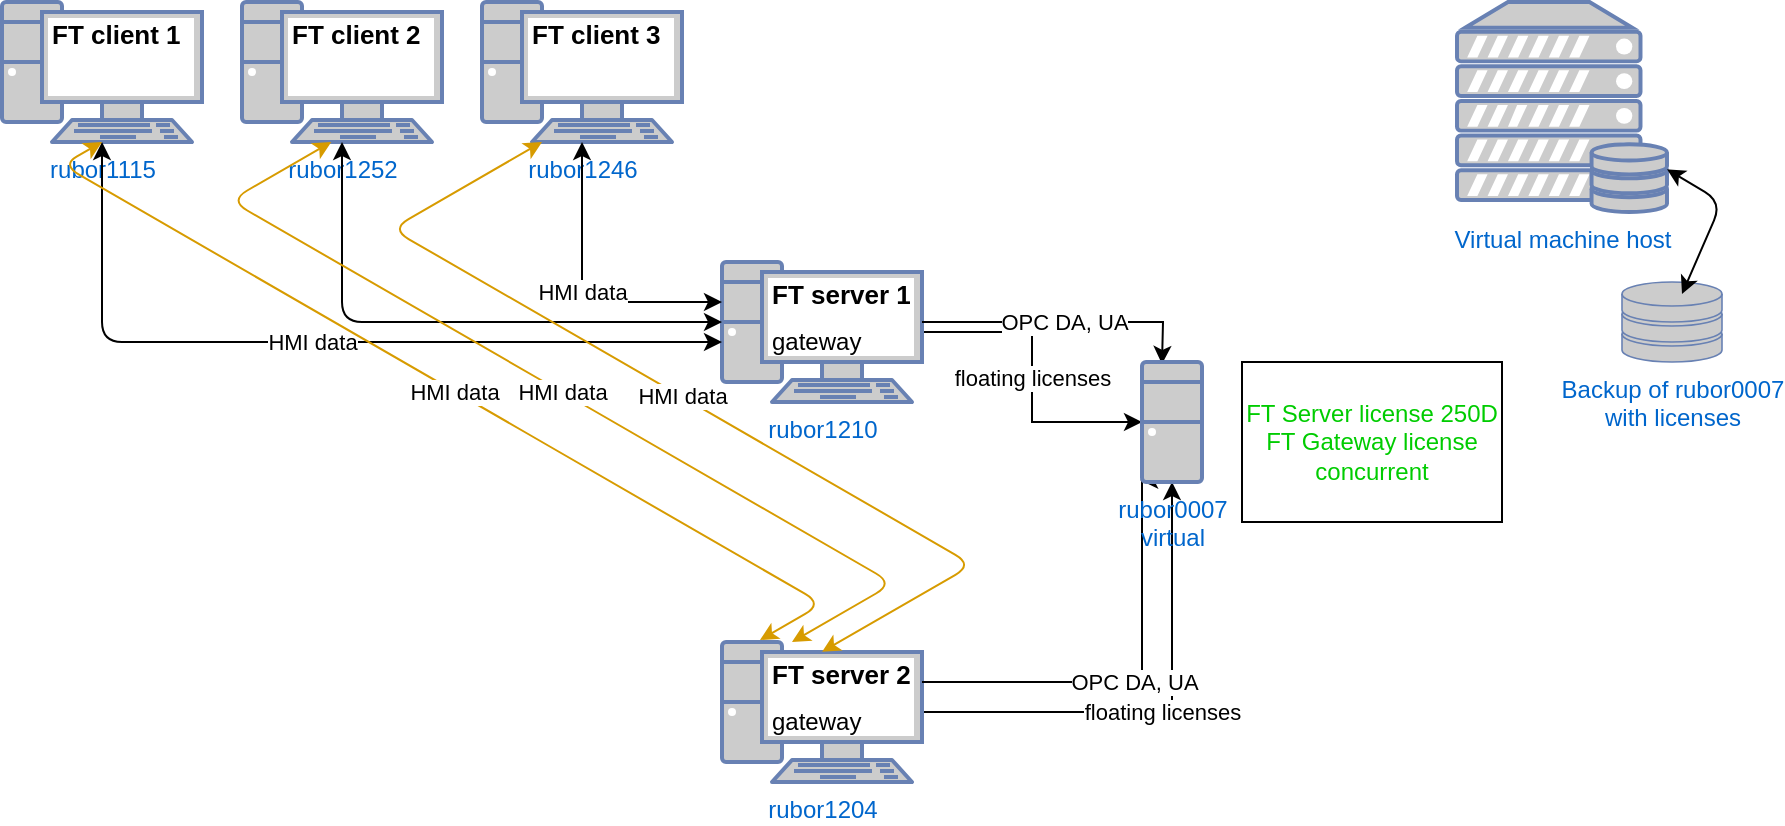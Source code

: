 <mxfile version="15.1.2" type="github">
  <diagram name="Page-1" id="bfe91b75-5d2c-26a0-9c1d-138518896778">
    <mxGraphModel dx="1021" dy="567" grid="1" gridSize="10" guides="1" tooltips="1" connect="1" arrows="1" fold="1" page="1" pageScale="1" pageWidth="1100" pageHeight="850" background="none" math="0" shadow="0">
      <root>
        <mxCell id="0" />
        <mxCell id="1" parent="0" />
        <mxCell id="Ibl4KBg3pUFjMcp_VhZQ-12" value="&lt;font color=&quot;#00cc00&quot;&gt;FT Server license 250D&lt;br&gt;FT Gateway license concurrent&lt;/font&gt;" style="rounded=0;whiteSpace=wrap;html=1;" vertex="1" parent="1">
          <mxGeometry x="770" y="490" width="130" height="80" as="geometry" />
        </mxCell>
        <mxCell id="7c3789c024ecab99-1" value="rubor1115&lt;br&gt;" style="fontColor=#0066CC;verticalAlign=top;verticalLabelPosition=bottom;labelPosition=center;align=center;html=1;fillColor=#CCCCCC;strokeColor=#6881B3;gradientColor=none;gradientDirection=north;strokeWidth=2;shape=mxgraph.networks.pc;rounded=0;shadow=0;comic=0;" parent="1" vertex="1">
          <mxGeometry x="150.0" y="310" width="100" height="70" as="geometry" />
        </mxCell>
        <mxCell id="7c3789c024ecab99-2" value="rubor1252" style="fontColor=#0066CC;verticalAlign=top;verticalLabelPosition=bottom;labelPosition=center;align=center;html=1;fillColor=#CCCCCC;strokeColor=#6881B3;gradientColor=none;gradientDirection=north;strokeWidth=2;shape=mxgraph.networks.pc;rounded=0;shadow=0;comic=0;" parent="1" vertex="1">
          <mxGeometry x="270.0" y="310" width="100" height="70" as="geometry" />
        </mxCell>
        <mxCell id="7c3789c024ecab99-3" value="rubor1246&lt;br&gt;" style="fontColor=#0066CC;verticalAlign=top;verticalLabelPosition=bottom;labelPosition=center;align=center;html=1;fillColor=#CCCCCC;strokeColor=#6881B3;gradientColor=none;gradientDirection=north;strokeWidth=2;shape=mxgraph.networks.pc;rounded=0;shadow=0;comic=0;" parent="1" vertex="1">
          <mxGeometry x="390.0" y="310" width="100" height="70" as="geometry" />
        </mxCell>
        <mxCell id="Ibl4KBg3pUFjMcp_VhZQ-11" value="floating licenses" style="edgeStyle=orthogonalEdgeStyle;rounded=0;orthogonalLoop=1;jettySize=auto;html=1;entryX=0;entryY=0.5;entryDx=0;entryDy=0;entryPerimeter=0;" edge="1" parent="1" source="7c3789c024ecab99-4" target="Ibl4KBg3pUFjMcp_VhZQ-35">
          <mxGeometry relative="1" as="geometry">
            <mxPoint x="710.0" y="525" as="targetPoint" />
          </mxGeometry>
        </mxCell>
        <mxCell id="7c3789c024ecab99-4" value="rubor1210&lt;br&gt;" style="fontColor=#0066CC;verticalAlign=top;verticalLabelPosition=bottom;labelPosition=center;align=center;html=1;fillColor=#CCCCCC;strokeColor=#6881B3;gradientColor=none;gradientDirection=north;strokeWidth=2;shape=mxgraph.networks.pc;rounded=0;shadow=0;comic=0;" parent="1" vertex="1">
          <mxGeometry x="510.0" y="440" width="100" height="70" as="geometry" />
        </mxCell>
        <mxCell id="7c3789c024ecab99-58" value="Virtual machine host" style="fontColor=#0066CC;verticalAlign=top;verticalLabelPosition=bottom;labelPosition=center;align=center;html=1;fillColor=#CCCCCC;strokeColor=#6881B3;gradientColor=none;gradientDirection=north;strokeWidth=2;shape=mxgraph.networks.server_storage;rounded=0;shadow=0;comic=0;" parent="1" vertex="1">
          <mxGeometry x="877.5" y="310" width="105" height="105" as="geometry" />
        </mxCell>
        <mxCell id="Ibl4KBg3pUFjMcp_VhZQ-9" value="floating licenses" style="edgeStyle=orthogonalEdgeStyle;rounded=0;orthogonalLoop=1;jettySize=auto;html=1;" edge="1" parent="1" source="Ibl4KBg3pUFjMcp_VhZQ-6" target="Ibl4KBg3pUFjMcp_VhZQ-35">
          <mxGeometry relative="1" as="geometry">
            <mxPoint x="760.0" y="580" as="targetPoint" />
          </mxGeometry>
        </mxCell>
        <mxCell id="Ibl4KBg3pUFjMcp_VhZQ-6" value="rubor1204" style="fontColor=#0066CC;verticalAlign=top;verticalLabelPosition=bottom;labelPosition=center;align=center;html=1;fillColor=#CCCCCC;strokeColor=#6881B3;gradientColor=none;gradientDirection=north;strokeWidth=2;shape=mxgraph.networks.pc;rounded=0;shadow=0;comic=0;" vertex="1" parent="1">
          <mxGeometry x="510.0" y="630" width="100" height="70" as="geometry" />
        </mxCell>
        <mxCell id="Ibl4KBg3pUFjMcp_VhZQ-16" value="&lt;h1 style=&quot;font-size: 13px&quot;&gt;FT client 3&lt;/h1&gt;" style="text;html=1;strokeColor=none;fillColor=none;spacing=5;spacingTop=-20;whiteSpace=wrap;overflow=hidden;rounded=0;" vertex="1" parent="1">
          <mxGeometry x="410" y="320" width="80" height="30" as="geometry" />
        </mxCell>
        <mxCell id="Ibl4KBg3pUFjMcp_VhZQ-17" value="&lt;h1 style=&quot;font-size: 13px&quot;&gt;FT client 2&lt;/h1&gt;" style="text;html=1;strokeColor=none;fillColor=none;spacing=5;spacingTop=-20;whiteSpace=wrap;overflow=hidden;rounded=0;" vertex="1" parent="1">
          <mxGeometry x="290" y="320" width="80" height="30" as="geometry" />
        </mxCell>
        <mxCell id="Ibl4KBg3pUFjMcp_VhZQ-18" value="&lt;h1 style=&quot;font-size: 13px&quot;&gt;FT client 1&lt;/h1&gt;" style="text;html=1;strokeColor=none;fillColor=none;spacing=5;spacingTop=-20;whiteSpace=wrap;overflow=hidden;rounded=0;" vertex="1" parent="1">
          <mxGeometry x="170" y="320" width="80" height="30" as="geometry" />
        </mxCell>
        <mxCell id="Ibl4KBg3pUFjMcp_VhZQ-21" value="OPC DA, UA" style="edgeStyle=orthogonalEdgeStyle;rounded=0;orthogonalLoop=1;jettySize=auto;html=1;entryX=0.2;entryY=0.014;entryDx=0;entryDy=0;entryPerimeter=0;" edge="1" parent="1" source="Ibl4KBg3pUFjMcp_VhZQ-19">
          <mxGeometry relative="1" as="geometry">
            <mxPoint x="730.0" y="490.98" as="targetPoint" />
          </mxGeometry>
        </mxCell>
        <mxCell id="Ibl4KBg3pUFjMcp_VhZQ-19" value="&lt;h1 style=&quot;font-size: 13px&quot;&gt;FT server 1&lt;/h1&gt;&lt;div&gt;gateway&lt;/div&gt;" style="text;html=1;strokeColor=none;fillColor=none;spacing=5;spacingTop=-20;whiteSpace=wrap;overflow=hidden;rounded=0;" vertex="1" parent="1">
          <mxGeometry x="530" y="450" width="80" height="40" as="geometry" />
        </mxCell>
        <mxCell id="Ibl4KBg3pUFjMcp_VhZQ-22" value="OPC DA, UA" style="edgeStyle=orthogonalEdgeStyle;rounded=0;orthogonalLoop=1;jettySize=auto;html=1;entryX=0.09;entryY=0.843;entryDx=0;entryDy=0;entryPerimeter=0;" edge="1" parent="1" source="Ibl4KBg3pUFjMcp_VhZQ-20">
          <mxGeometry relative="1" as="geometry">
            <mxPoint x="719.0" y="549.01" as="targetPoint" />
            <Array as="points">
              <mxPoint x="720" y="650" />
            </Array>
          </mxGeometry>
        </mxCell>
        <mxCell id="Ibl4KBg3pUFjMcp_VhZQ-20" value="&lt;h1 style=&quot;font-size: 13px&quot;&gt;FT server 2&lt;/h1&gt;&lt;div&gt;gateway&lt;/div&gt;" style="text;html=1;strokeColor=none;fillColor=none;spacing=5;spacingTop=-20;whiteSpace=wrap;overflow=hidden;rounded=0;" vertex="1" parent="1">
          <mxGeometry x="530" y="640" width="80" height="40" as="geometry" />
        </mxCell>
        <mxCell id="Ibl4KBg3pUFjMcp_VhZQ-26" value="HMI data" style="endArrow=classic;startArrow=classic;html=1;entryX=0.5;entryY=1;entryDx=0;entryDy=0;entryPerimeter=0;" edge="1" parent="1" target="7c3789c024ecab99-3">
          <mxGeometry width="50" height="50" relative="1" as="geometry">
            <mxPoint x="510" y="460" as="sourcePoint" />
            <mxPoint x="540" y="420" as="targetPoint" />
            <Array as="points">
              <mxPoint x="440" y="460" />
            </Array>
          </mxGeometry>
        </mxCell>
        <mxCell id="Ibl4KBg3pUFjMcp_VhZQ-28" value="" style="endArrow=classic;startArrow=classic;html=1;entryX=0.5;entryY=1;entryDx=0;entryDy=0;entryPerimeter=0;" edge="1" parent="1" target="7c3789c024ecab99-2">
          <mxGeometry width="50" height="50" relative="1" as="geometry">
            <mxPoint x="510" y="470" as="sourcePoint" />
            <mxPoint x="540" y="420" as="targetPoint" />
            <Array as="points">
              <mxPoint x="320" y="470" />
            </Array>
          </mxGeometry>
        </mxCell>
        <mxCell id="Ibl4KBg3pUFjMcp_VhZQ-29" value="HMI data" style="endArrow=classic;startArrow=classic;html=1;entryX=0.5;entryY=1;entryDx=0;entryDy=0;entryPerimeter=0;" edge="1" parent="1" target="7c3789c024ecab99-1">
          <mxGeometry width="50" height="50" relative="1" as="geometry">
            <mxPoint x="510" y="480" as="sourcePoint" />
            <mxPoint x="540" y="420" as="targetPoint" />
            <Array as="points">
              <mxPoint x="200" y="480" />
            </Array>
          </mxGeometry>
        </mxCell>
        <mxCell id="Ibl4KBg3pUFjMcp_VhZQ-30" value="Backup of rubor0007&lt;br&gt;with licenses" style="fontColor=#0066CC;verticalAlign=top;verticalLabelPosition=bottom;labelPosition=center;align=center;html=1;outlineConnect=0;fillColor=#CCCCCC;strokeColor=#6881B3;gradientColor=none;gradientDirection=north;strokeWidth=2;shape=mxgraph.networks.storage;" vertex="1" parent="1">
          <mxGeometry x="960" y="450" width="50" height="40" as="geometry" />
        </mxCell>
        <mxCell id="Ibl4KBg3pUFjMcp_VhZQ-31" value="" style="endArrow=classic;startArrow=classic;html=1;" edge="1" parent="1" target="7c3789c024ecab99-58">
          <mxGeometry width="50" height="50" relative="1" as="geometry">
            <mxPoint x="990" y="456" as="sourcePoint" />
            <mxPoint x="760" y="500" as="targetPoint" />
            <Array as="points">
              <mxPoint x="1010" y="410" />
            </Array>
          </mxGeometry>
        </mxCell>
        <mxCell id="Ibl4KBg3pUFjMcp_VhZQ-32" value="HMI data" style="endArrow=classic;startArrow=classic;html=1;edgeStyle=isometricEdgeStyle;exitX=0.5;exitY=0.07;exitDx=0;exitDy=0;exitPerimeter=0;fillColor=#ffe6cc;strokeColor=#d79b00;" edge="1" parent="1" source="Ibl4KBg3pUFjMcp_VhZQ-6">
          <mxGeometry width="50" height="50" relative="1" as="geometry">
            <mxPoint x="480" y="570" as="sourcePoint" />
            <mxPoint x="420" y="380" as="targetPoint" />
          </mxGeometry>
        </mxCell>
        <mxCell id="Ibl4KBg3pUFjMcp_VhZQ-33" value="HMI data" style="endArrow=classic;startArrow=classic;html=1;edgeStyle=isometricEdgeStyle;exitX=0.35;exitY=0;exitDx=0;exitDy=0;exitPerimeter=0;fillColor=#ffe6cc;strokeColor=#d79b00;" edge="1" parent="1" source="Ibl4KBg3pUFjMcp_VhZQ-6">
          <mxGeometry width="50" height="50" relative="1" as="geometry">
            <mxPoint x="454.63" y="634.9" as="sourcePoint" />
            <mxPoint x="314.63" y="380" as="targetPoint" />
          </mxGeometry>
        </mxCell>
        <mxCell id="Ibl4KBg3pUFjMcp_VhZQ-34" value="HMI data" style="endArrow=classic;startArrow=classic;html=1;edgeStyle=isometricEdgeStyle;exitX=0.19;exitY=-0.014;exitDx=0;exitDy=0;exitPerimeter=0;fillColor=#ffe6cc;strokeColor=#d79b00;entryX=0.5;entryY=1;entryDx=0;entryDy=0;entryPerimeter=0;" edge="1" parent="1" source="Ibl4KBg3pUFjMcp_VhZQ-6" target="7c3789c024ecab99-1">
          <mxGeometry width="50" height="50" relative="1" as="geometry">
            <mxPoint x="303.92" y="634.9" as="sourcePoint" />
            <mxPoint x="163.92" y="380" as="targetPoint" />
            <Array as="points">
              <mxPoint x="420" y="530" />
              <mxPoint x="380" y="490" />
            </Array>
          </mxGeometry>
        </mxCell>
        <mxCell id="Ibl4KBg3pUFjMcp_VhZQ-35" value="rubor0007&lt;br&gt;virtual" style="fontColor=#0066CC;verticalAlign=top;verticalLabelPosition=bottom;labelPosition=center;align=center;html=1;outlineConnect=0;fillColor=#CCCCCC;strokeColor=#6881B3;gradientColor=none;gradientDirection=north;strokeWidth=2;shape=mxgraph.networks.desktop_pc;" vertex="1" parent="1">
          <mxGeometry x="720" y="490" width="30" height="60" as="geometry" />
        </mxCell>
      </root>
    </mxGraphModel>
  </diagram>
</mxfile>

